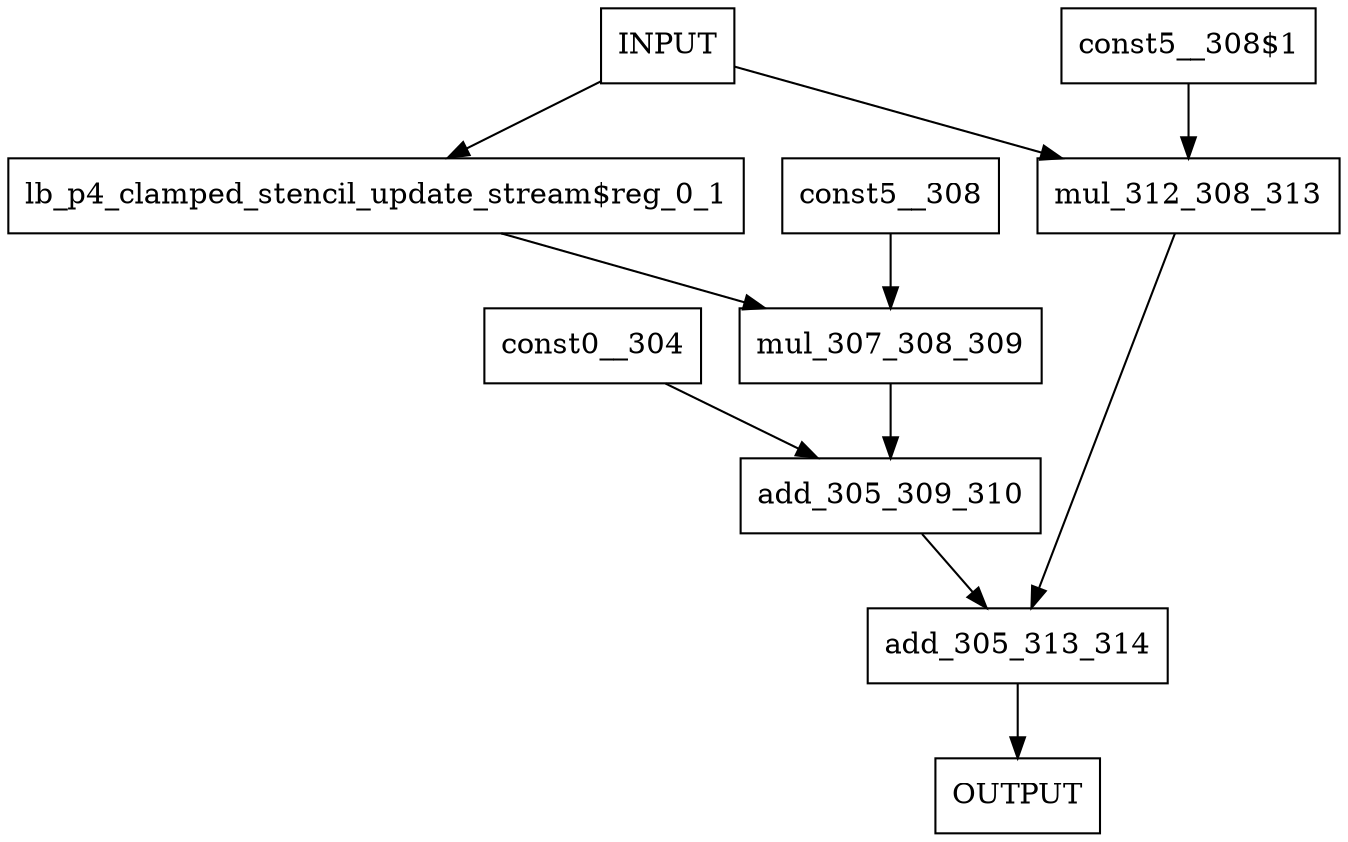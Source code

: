 digraph Diagram {
  node [shape=box]; # Comment
    "const0__304" -> "add_305_309_310";
    "const5__308" -> "mul_307_308_309";
    "const5__308$1" -> "mul_312_308_313";
    "add_305_313_314" -> "OUTPUT";
    "INPUT" -> "lb_p4_clamped_stencil_update_stream$reg_0_1";
    "INPUT" -> "mul_312_308_313";
    "lb_p4_clamped_stencil_update_stream$reg_0_1" -> "mul_307_308_309";
    "add_305_309_310" -> "add_305_313_314";
    "mul_307_308_309" -> "add_305_309_310";
    "mul_312_308_313" -> "add_305_313_314";
}
